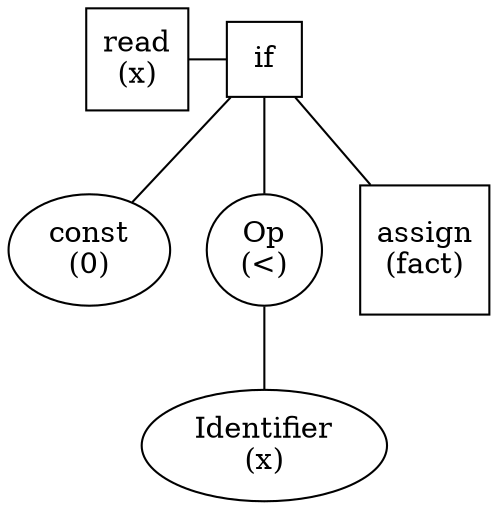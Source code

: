 // Syntax Tree
graph {
	1 [label="read
(x)" shape=square]
	2 [label=if shape=square]
	3 [label="const
(0)"]
	4 [label="Op
(<)"]
	5 [label="Identifier
(x)"]
	6 [label="assign
(fact)" shape=square]
	2 -- 3
	2 -- 4
	4 -- 5
	2 -- 6
	1 -- 2 [constraint=false]
}

